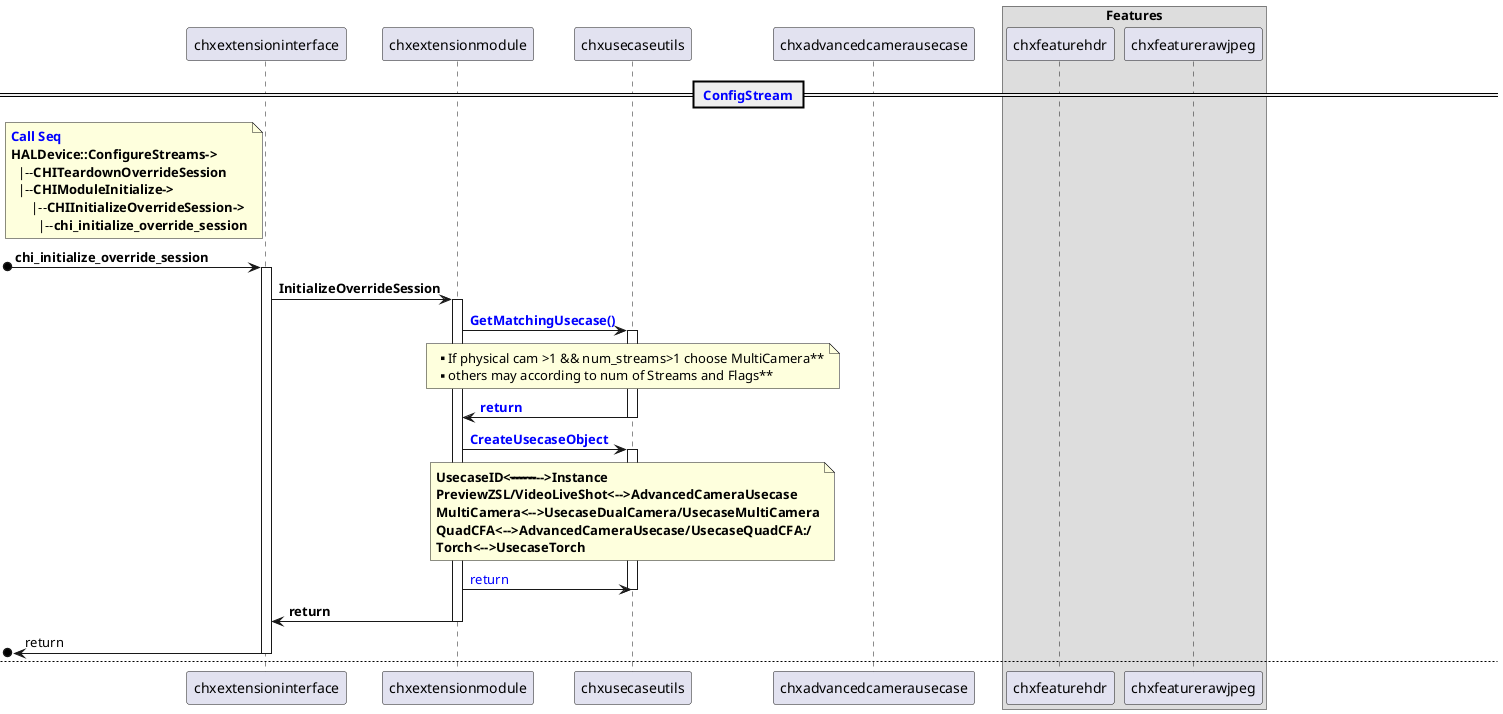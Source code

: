 /'派生，继承：<|--'/
/'组合：*-- ， 将会管理对象的生命周期'/
/'聚合：o--, 特指不管理对象的生命周期，但存在关联'/
/'
title <size:18>camx awb overview</size>\n     Lin Jin

collections ThreadUsers

<color:red><size:16>****</size></color>

<color:blue><size:15></size></color>

package <color:blue><size:15>**AWBDecisionAggregator** {
}

== <color:blue> CAWBMain::Configure </color>==

participant XXX

box "Factory"
participant camxcawbfactory as awb_factory
end box



<color:red>TODO: this need check further</color>


Useful color:
1. Red
Red Crimson DeepPink LightPink Salmon HotPink

2. Blue
MediumBlue Blue DodgerBlue DeepSkyBlue Cyan LightSkyBlue SlateBlue SkyBlue

3. Green
Chartreuse Green GreenYellow LawnGreen Lime LightGreen SpingGreen

4. Yellow
Yellow Gold LightGoldenRodYellow Orange LemonChiffon

5. Violet
DarkMagenta BlueViolet DardViolet Magenta Fuchsia Purple

6. 
'/

@startuml

participant chxextensioninterface

participant chxextensionmodule

participant chxusecaseutils

participant chxadvancedcamerausecase

box "Features"
participant chxfeaturehdr
participant chxfeaturerawjpeg
end box

== <color:blue> **ConfigStream** </color>==
note left chxextensioninterface
  <color:Blue>**Call Seq**</color>
  **HALDevice::ConfigureStreams->**
    |--**CHITeardownOverrideSession**
    |--**CHIModuleInitialize->**
        |--**CHIInitializeOverrideSession->**
          |--**chi_initialize_override_session**
end note

[o->chxextensioninterface: **chi_initialize_override_session**
activate chxextensioninterface
    chxextensioninterface->chxextensionmodule: **InitializeOverrideSession**
    activate chxextensionmodule
        chxextensionmodule->chxusecaseutils: <color:blue>**GetMatchingUsecase()**</color>
        activate chxusecaseutils
            note over chxusecaseutils
              ** If physical cam >1 && num_streams>1 choose MultiCamera**
              ** others may according to num of Streams and Flags**
            end note
        chxextensionmodule<-chxusecaseutils: <color:blue>**return**</color>
        deactivate chxusecaseutils

        chxextensionmodule->chxusecaseutils: <color:blue>**CreateUsecaseObject**</color>
        activate chxusecaseutils
            note over chxusecaseutils
              **UsecaseID<-------------------------------->Instance**
              **PreviewZSL/VideoLiveShot<-->AdvancedCameraUsecase**
              **MultiCamera<-->UsecaseDualCamera/UsecaseMultiCamera**
              **QuadCFA<-->AdvancedCameraUsecase/UsecaseQuadCFA:/**
              **Torch<-->UsecaseTorch**
            end note
        chxextensionmodule->chxusecaseutils: <color:blue>return</color>
        deactivate chxusecaseutils
    chxextensioninterface<-chxextensionmodule: **return**
    deactivate chxextensionmodule
[o<-chxextensioninterface: return
deactivate chxextensioninterface

/'
##########################################################################################################
'/
newpage AdvancedCameraUsecase create

chxusecaseutils->chxadvancedcamerausecase: <color:blue>**AdvancedCameraUsecase::Create**</color>
activate chxadvancedcamerausecase
    chxadvancedcamerausecase->chxadvancedcamerausecase: **Initialize()**
    activate chxadvancedcamerausecase
        note right chxadvancedcamerausecase
          1. **Malloc m_pRdiStream m_pFdStream m_pBayer2YuvStream m_pJPEGInputStream**
          2. **if the stream_type is CAMERA3_STREAM_INPUT, m_isReprocessUsecase=TRUE**
          3. **For QuadCFA, preview use binning size**
        end note
        chxadvancedcamerausecase->chxadvancedcamerausecase: **FeatureSetup()**
        activate chxadvancedcamerausecase
        chxadvancedcamerausecase<-chxadvancedcamerausecase: return
        deactivate chxadvancedcamerausecase

        chxadvancedcamerausecase->chxadvancedcamerausecase: **SelectUsecaseConfig()**
        activate chxadvancedcamerausecase
            alt usecaseId=PreviewZSL || YUVInBlobOut || VideoLiveShot || MultiCamera || QuadCFA
              chxadvancedcamerausecase->chxadvancedcamerausecase: **BuildUsecase()**
              activate chxadvancedcamerausecase
                note right chxadvancedcamerausecase
                  1. **assign the m_pPreviewStream m_pSnapshotStream from StreamConfig**
                  2. **run getSensorDimension()**
                  3. **query unique pipeline of feature(GetRequiredPipelines), and inset to pipelines array**
                  4. **SetPipelineToSessionMapping**
                  5. **SetPipelineToCameraMapping**
                  6. <color:blue>**m_enabledFeatures->OverrideUsecase()**</color>
                     take HDR as example
                end note
                alt loop **m_enabledFeaturesCount**
                  chxadvancedcamerausecase->chxfeaturehdr: **OverrideUsecase()**
                  activate chxfeaturehdr
                    note right chxfeaturehdr
                    end note
                  chxadvancedcamerausecase->chxfeaturehdr: return
                  deactivate chxfeaturehdr
                end
              chxadvancedcamerausecase->chxadvancedcamerausecase: **return**
              deactivate chxadvancedcamerausecase
            else usecaseId == **RawJPEG**
              chxadvancedcamerausecase->chxfeaturerawjpeg: **OverrideUsecase()**
              activate chxfeaturerawjpeg
              chxadvancedcamerausecase<-chxfeaturerawjpeg: return
              deactivate chxfeaturerawjpeg
            end
        chxadvancedcamerausecase<-chxadvancedcamerausecase: return
        deactivate chxadvancedcamerausecase
    chxadvancedcamerausecase->chxadvancedcamerausecase: **return**
    deactivate chxadvancedcamerausecase
chxusecaseutils<-chxadvancedcamerausecase: **return**
deactivate chxadvancedcamerausecase
@enduml
